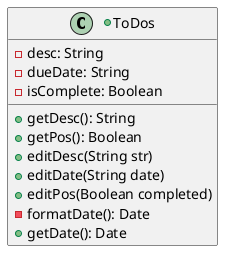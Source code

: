 @startuml
'https://plantuml.com/class-diagram

+class ToDos {
- desc: String
- dueDate: String
- isComplete: Boolean
+ getDesc(): String
+ getPos(): Boolean
+ editDesc(String str)
+ editDate(String date)
+ editPos(Boolean completed)
- formatDate(): Date
+ getDate(): Date
}

@enduml